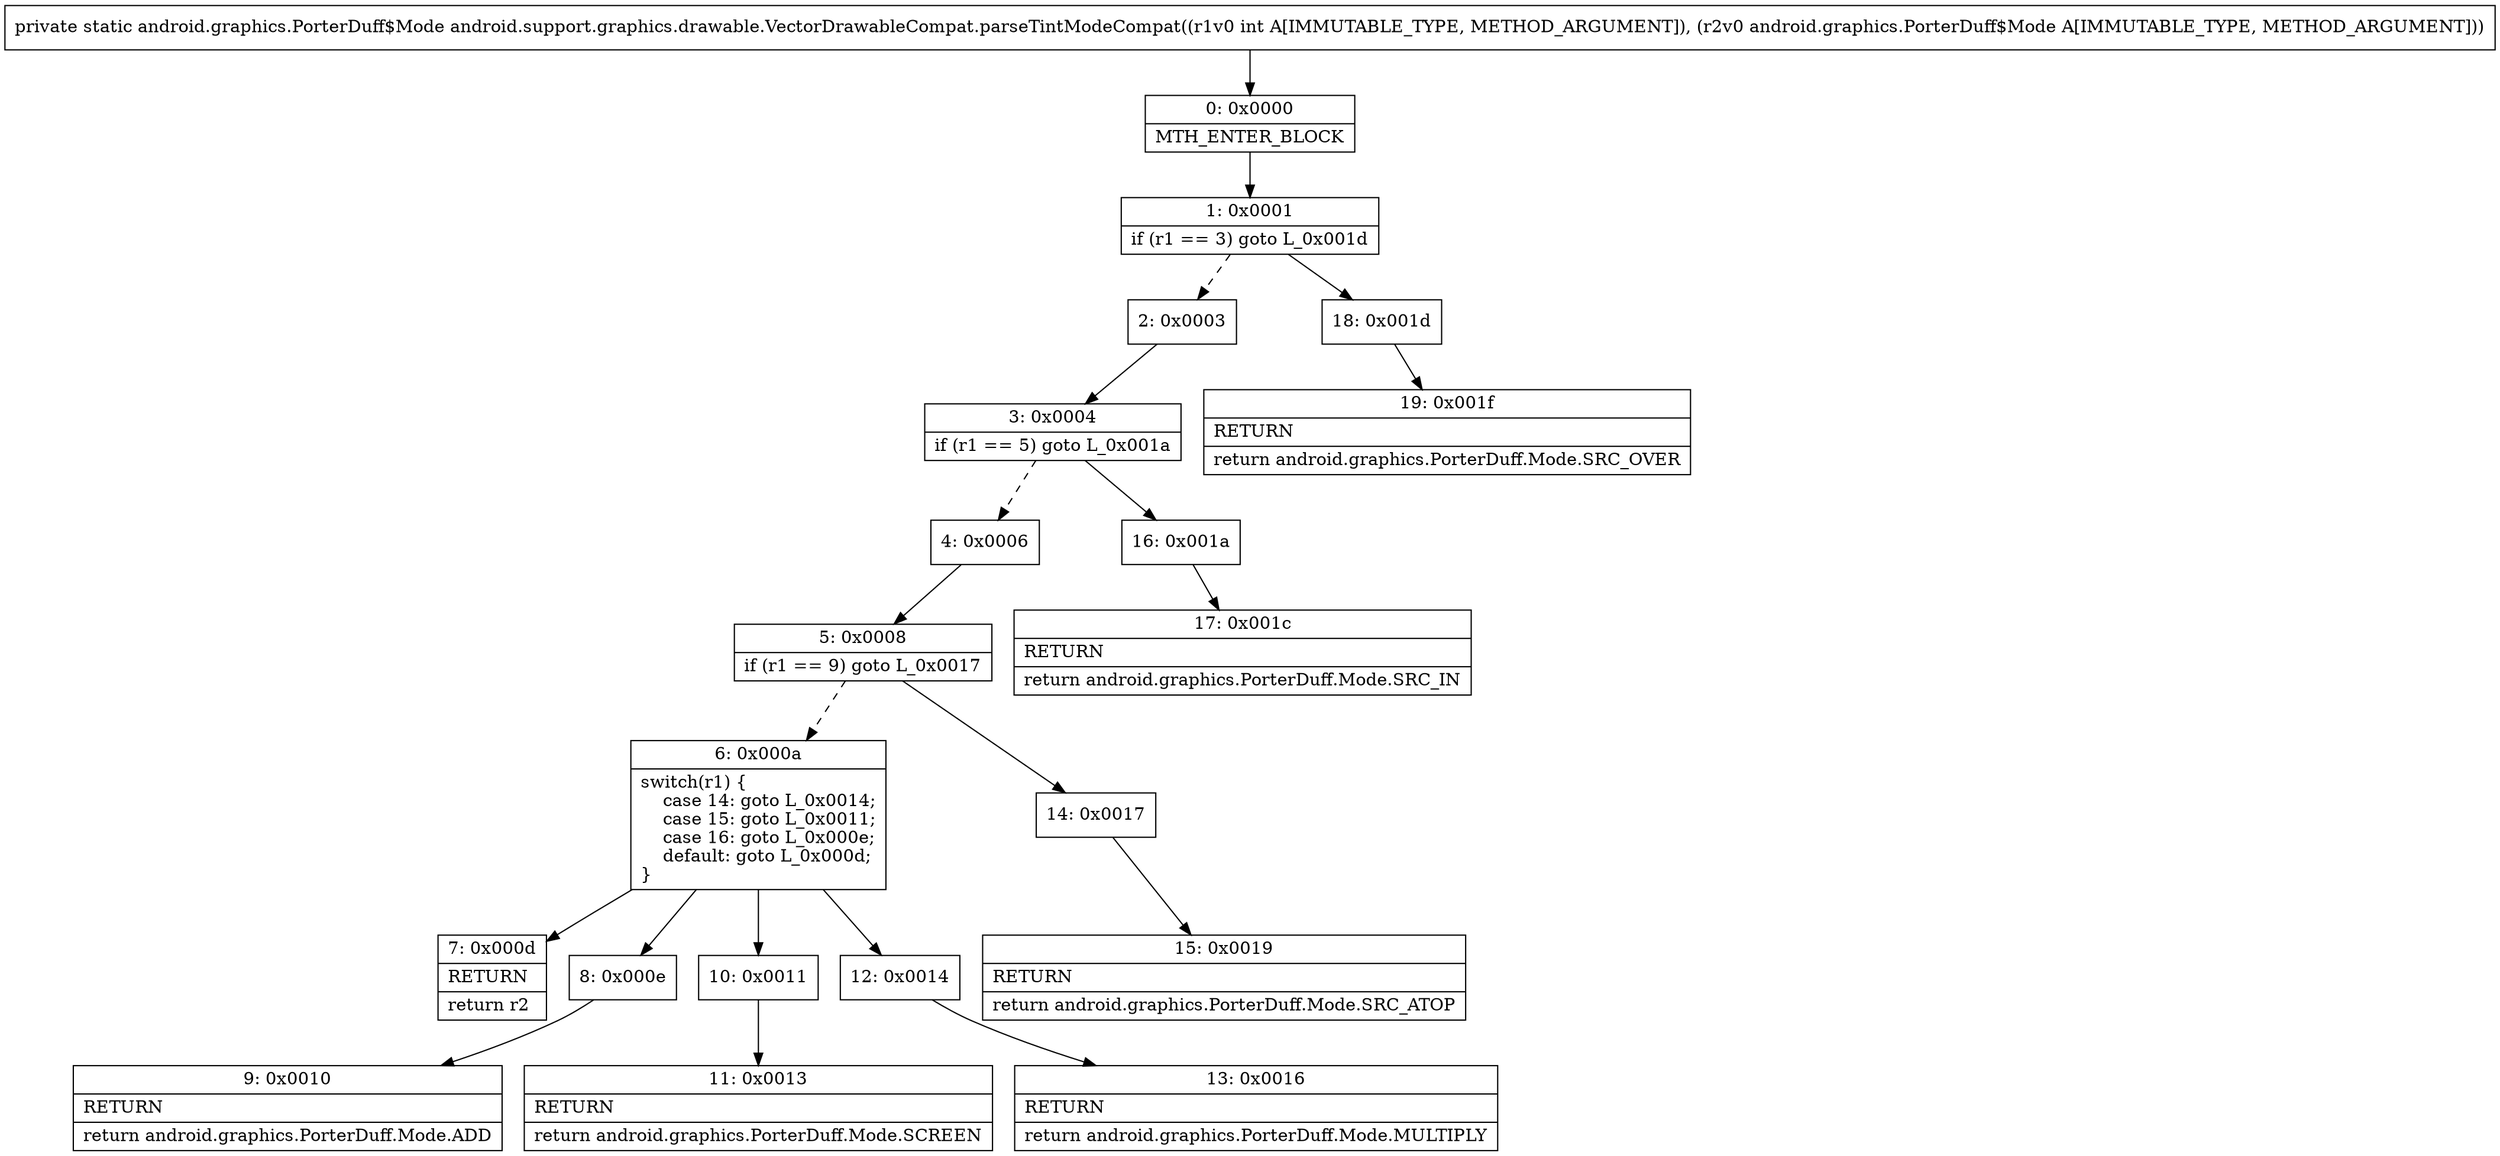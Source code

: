 digraph "CFG forandroid.support.graphics.drawable.VectorDrawableCompat.parseTintModeCompat(ILandroid\/graphics\/PorterDuff$Mode;)Landroid\/graphics\/PorterDuff$Mode;" {
Node_0 [shape=record,label="{0\:\ 0x0000|MTH_ENTER_BLOCK\l}"];
Node_1 [shape=record,label="{1\:\ 0x0001|if (r1 == 3) goto L_0x001d\l}"];
Node_2 [shape=record,label="{2\:\ 0x0003}"];
Node_3 [shape=record,label="{3\:\ 0x0004|if (r1 == 5) goto L_0x001a\l}"];
Node_4 [shape=record,label="{4\:\ 0x0006}"];
Node_5 [shape=record,label="{5\:\ 0x0008|if (r1 == 9) goto L_0x0017\l}"];
Node_6 [shape=record,label="{6\:\ 0x000a|switch(r1) \{\l    case 14: goto L_0x0014;\l    case 15: goto L_0x0011;\l    case 16: goto L_0x000e;\l    default: goto L_0x000d;\l\}\l}"];
Node_7 [shape=record,label="{7\:\ 0x000d|RETURN\l|return r2\l}"];
Node_8 [shape=record,label="{8\:\ 0x000e}"];
Node_9 [shape=record,label="{9\:\ 0x0010|RETURN\l|return android.graphics.PorterDuff.Mode.ADD\l}"];
Node_10 [shape=record,label="{10\:\ 0x0011}"];
Node_11 [shape=record,label="{11\:\ 0x0013|RETURN\l|return android.graphics.PorterDuff.Mode.SCREEN\l}"];
Node_12 [shape=record,label="{12\:\ 0x0014}"];
Node_13 [shape=record,label="{13\:\ 0x0016|RETURN\l|return android.graphics.PorterDuff.Mode.MULTIPLY\l}"];
Node_14 [shape=record,label="{14\:\ 0x0017}"];
Node_15 [shape=record,label="{15\:\ 0x0019|RETURN\l|return android.graphics.PorterDuff.Mode.SRC_ATOP\l}"];
Node_16 [shape=record,label="{16\:\ 0x001a}"];
Node_17 [shape=record,label="{17\:\ 0x001c|RETURN\l|return android.graphics.PorterDuff.Mode.SRC_IN\l}"];
Node_18 [shape=record,label="{18\:\ 0x001d}"];
Node_19 [shape=record,label="{19\:\ 0x001f|RETURN\l|return android.graphics.PorterDuff.Mode.SRC_OVER\l}"];
MethodNode[shape=record,label="{private static android.graphics.PorterDuff$Mode android.support.graphics.drawable.VectorDrawableCompat.parseTintModeCompat((r1v0 int A[IMMUTABLE_TYPE, METHOD_ARGUMENT]), (r2v0 android.graphics.PorterDuff$Mode A[IMMUTABLE_TYPE, METHOD_ARGUMENT])) }"];
MethodNode -> Node_0;
Node_0 -> Node_1;
Node_1 -> Node_2[style=dashed];
Node_1 -> Node_18;
Node_2 -> Node_3;
Node_3 -> Node_4[style=dashed];
Node_3 -> Node_16;
Node_4 -> Node_5;
Node_5 -> Node_6[style=dashed];
Node_5 -> Node_14;
Node_6 -> Node_7;
Node_6 -> Node_8;
Node_6 -> Node_10;
Node_6 -> Node_12;
Node_8 -> Node_9;
Node_10 -> Node_11;
Node_12 -> Node_13;
Node_14 -> Node_15;
Node_16 -> Node_17;
Node_18 -> Node_19;
}

